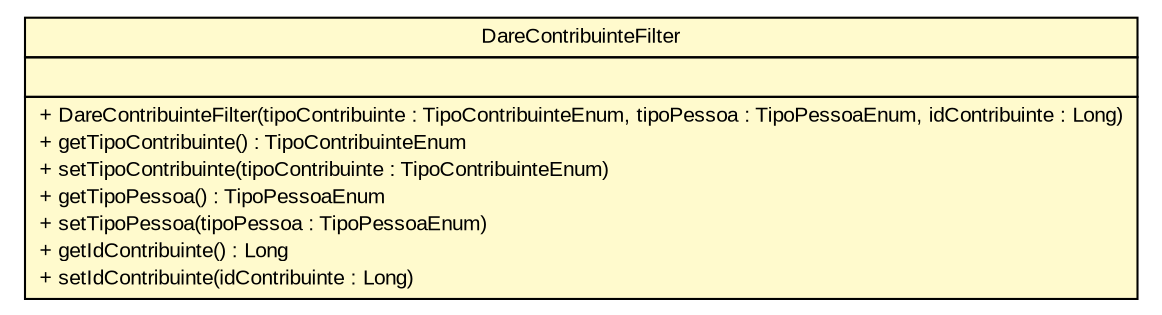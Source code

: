 #!/usr/local/bin/dot
#
# Class diagram 
# Generated by UMLGraph version R5_6 (http://www.umlgraph.org/)
#

digraph G {
	edge [fontname="arial",fontsize=10,labelfontname="arial",labelfontsize=10];
	node [fontname="arial",fontsize=10,shape=plaintext];
	nodesep=0.25;
	ranksep=0.5;
	// br.gov.to.sefaz.arr.dare.service.filter.DareContribuinteFilter
	c61636 [label=<<table title="br.gov.to.sefaz.arr.dare.service.filter.DareContribuinteFilter" border="0" cellborder="1" cellspacing="0" cellpadding="2" port="p" bgcolor="lemonChiffon" href="./DareContribuinteFilter.html">
		<tr><td><table border="0" cellspacing="0" cellpadding="1">
<tr><td align="center" balign="center"> DareContribuinteFilter </td></tr>
		</table></td></tr>
		<tr><td><table border="0" cellspacing="0" cellpadding="1">
<tr><td align="left" balign="left">  </td></tr>
		</table></td></tr>
		<tr><td><table border="0" cellspacing="0" cellpadding="1">
<tr><td align="left" balign="left"> + DareContribuinteFilter(tipoContribuinte : TipoContribuinteEnum, tipoPessoa : TipoPessoaEnum, idContribuinte : Long) </td></tr>
<tr><td align="left" balign="left"> + getTipoContribuinte() : TipoContribuinteEnum </td></tr>
<tr><td align="left" balign="left"> + setTipoContribuinte(tipoContribuinte : TipoContribuinteEnum) </td></tr>
<tr><td align="left" balign="left"> + getTipoPessoa() : TipoPessoaEnum </td></tr>
<tr><td align="left" balign="left"> + setTipoPessoa(tipoPessoa : TipoPessoaEnum) </td></tr>
<tr><td align="left" balign="left"> + getIdContribuinte() : Long </td></tr>
<tr><td align="left" balign="left"> + setIdContribuinte(idContribuinte : Long) </td></tr>
		</table></td></tr>
		</table>>, URL="./DareContribuinteFilter.html", fontname="arial", fontcolor="black", fontsize=10.0];
}

